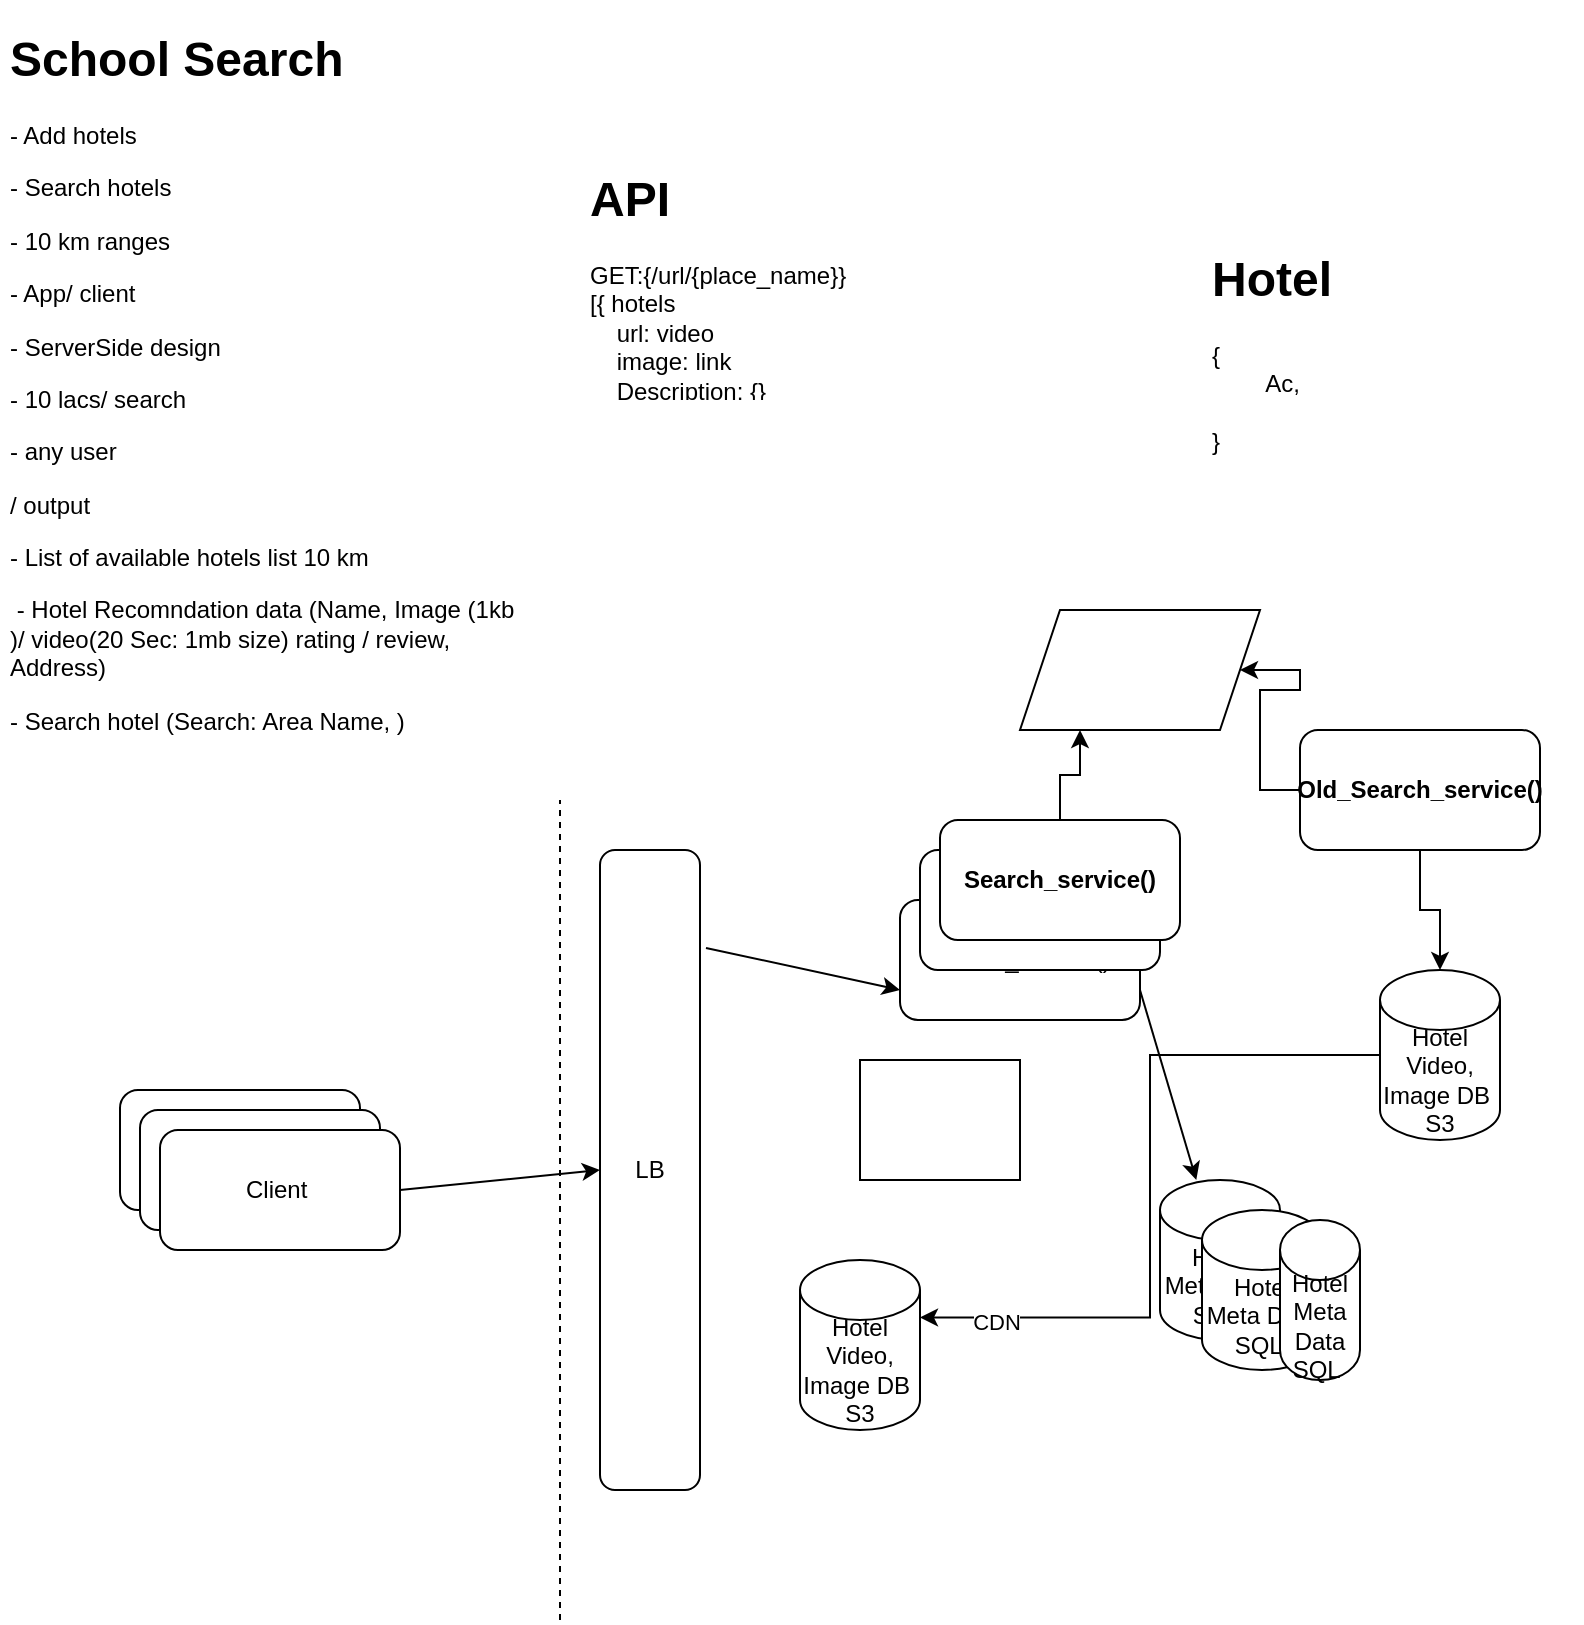 <mxfile version="21.4.0" type="device" pages="4">
  <diagram name="Search_hotel_nearBy" id="aEH3ONf6oAaMelo6ffjl">
    <mxGraphModel dx="1242" dy="819" grid="1" gridSize="10" guides="1" tooltips="1" connect="1" arrows="1" fold="1" page="1" pageScale="1" pageWidth="827" pageHeight="1169" math="0" shadow="0">
      <root>
        <mxCell id="0" />
        <mxCell id="1" parent="0" />
        <mxCell id="_kQ03k1ueuX8p-j4tR1V-23" value="&lt;h1&gt;School Search&lt;/h1&gt;&lt;p&gt;- Add hotels&lt;/p&gt;&lt;p&gt;- Search hotels&lt;/p&gt;&lt;p&gt;- 10 km ranges&lt;/p&gt;&lt;p&gt;- App/ client&lt;/p&gt;&lt;p&gt;- ServerSide design&amp;nbsp;&lt;/p&gt;&lt;p&gt;- 10 lacs/ search&lt;/p&gt;&lt;p&gt;- any user&lt;/p&gt;&lt;p&gt;/ output&lt;/p&gt;&lt;p&gt;- List of available hotels list 10 km&lt;/p&gt;&lt;p&gt;&amp;nbsp;- Hotel Recomndation data (Name, Image (1kb )/ video(20 Sec: 1mb size) rating / review, Address)&amp;nbsp;&lt;/p&gt;&lt;p&gt;- Search hotel (Search: Area Name, )&lt;/p&gt;&lt;p&gt;&lt;br&gt;&lt;/p&gt;&lt;p&gt;&lt;br&gt;&lt;/p&gt;" style="text;html=1;strokeColor=none;fillColor=none;spacing=5;spacingTop=-20;whiteSpace=wrap;overflow=hidden;rounded=0;" vertex="1" parent="1">
          <mxGeometry x="10" y="50" width="270" height="400" as="geometry" />
        </mxCell>
        <mxCell id="_kQ03k1ueuX8p-j4tR1V-25" value="Client&amp;nbsp;" style="rounded=1;whiteSpace=wrap;html=1;" vertex="1" parent="1">
          <mxGeometry x="70" y="585" width="120" height="60" as="geometry" />
        </mxCell>
        <mxCell id="_kQ03k1ueuX8p-j4tR1V-26" value="Client&amp;nbsp;" style="rounded=1;whiteSpace=wrap;html=1;fontStyle=0" vertex="1" parent="1">
          <mxGeometry x="80" y="595" width="120" height="60" as="geometry" />
        </mxCell>
        <mxCell id="_kQ03k1ueuX8p-j4tR1V-27" value="Client&amp;nbsp;" style="rounded=1;whiteSpace=wrap;html=1;" vertex="1" parent="1">
          <mxGeometry x="90" y="605" width="120" height="60" as="geometry" />
        </mxCell>
        <mxCell id="_kQ03k1ueuX8p-j4tR1V-29" value="" style="endArrow=none;dashed=1;html=1;rounded=0;" edge="1" parent="1">
          <mxGeometry width="50" height="50" relative="1" as="geometry">
            <mxPoint x="290" y="850" as="sourcePoint" />
            <mxPoint x="290" y="440" as="targetPoint" />
          </mxGeometry>
        </mxCell>
        <mxCell id="_kQ03k1ueuX8p-j4tR1V-30" value="LB" style="rounded=1;whiteSpace=wrap;html=1;" vertex="1" parent="1">
          <mxGeometry x="310" y="465" width="50" height="320" as="geometry" />
        </mxCell>
        <mxCell id="_kQ03k1ueuX8p-j4tR1V-31" value="" style="endArrow=classic;html=1;rounded=0;exitX=1;exitY=0.5;exitDx=0;exitDy=0;entryX=0;entryY=0.5;entryDx=0;entryDy=0;" edge="1" parent="1" source="_kQ03k1ueuX8p-j4tR1V-27" target="_kQ03k1ueuX8p-j4tR1V-30">
          <mxGeometry width="50" height="50" relative="1" as="geometry">
            <mxPoint x="450" y="500" as="sourcePoint" />
            <mxPoint x="500" y="450" as="targetPoint" />
          </mxGeometry>
        </mxCell>
        <mxCell id="_kQ03k1ueuX8p-j4tR1V-32" value="Search_service()" style="rounded=1;whiteSpace=wrap;html=1;" vertex="1" parent="1">
          <mxGeometry x="460" y="490" width="120" height="60" as="geometry" />
        </mxCell>
        <mxCell id="_kQ03k1ueuX8p-j4tR1V-33" value="&lt;h1&gt;API&amp;nbsp;&lt;/h1&gt;&lt;div&gt;GET:{/url/{place_name}}&amp;nbsp;&lt;/div&gt;&lt;div&gt;[{ hotels&lt;/div&gt;&lt;div&gt;&amp;nbsp; &amp;nbsp; url: video&lt;/div&gt;&lt;div&gt;&amp;nbsp; &amp;nbsp; image: link&lt;/div&gt;&lt;div&gt;&amp;nbsp; &amp;nbsp; Description: {}&lt;/div&gt;&lt;div&gt;&amp;nbsp; &amp;nbsp; Review :&lt;/div&gt;&lt;div&gt;&amp;nbsp; &amp;nbsp; Comments:&amp;nbsp;&lt;/div&gt;&lt;div&gt;&amp;nbsp; &amp;nbsp; Ratiing:&amp;nbsp;&lt;/div&gt;&lt;div&gt;}]&lt;/div&gt;" style="text;html=1;strokeColor=none;fillColor=none;spacing=5;spacingTop=-20;whiteSpace=wrap;overflow=hidden;rounded=0;" vertex="1" parent="1">
          <mxGeometry x="300" y="120" width="190" height="120" as="geometry" />
        </mxCell>
        <mxCell id="_kQ03k1ueuX8p-j4tR1V-36" value="" style="endArrow=classic;html=1;rounded=0;exitX=1.06;exitY=0.153;exitDx=0;exitDy=0;exitPerimeter=0;entryX=0;entryY=0.75;entryDx=0;entryDy=0;" edge="1" parent="1" source="_kQ03k1ueuX8p-j4tR1V-30" target="_kQ03k1ueuX8p-j4tR1V-32">
          <mxGeometry width="50" height="50" relative="1" as="geometry">
            <mxPoint x="450" y="490" as="sourcePoint" />
            <mxPoint x="500" y="440" as="targetPoint" />
          </mxGeometry>
        </mxCell>
        <mxCell id="_kQ03k1ueuX8p-j4tR1V-44" style="edgeStyle=orthogonalEdgeStyle;rounded=0;orthogonalLoop=1;jettySize=auto;html=1;entryX=1;entryY=0;entryDx=0;entryDy=28.75;entryPerimeter=0;" edge="1" parent="1" source="_kQ03k1ueuX8p-j4tR1V-38" target="_kQ03k1ueuX8p-j4tR1V-43">
          <mxGeometry relative="1" as="geometry" />
        </mxCell>
        <mxCell id="_kQ03k1ueuX8p-j4tR1V-45" value="CDN" style="edgeLabel;html=1;align=center;verticalAlign=middle;resizable=0;points=[];" vertex="1" connectable="0" parent="_kQ03k1ueuX8p-j4tR1V-44">
          <mxGeometry x="0.79" y="2" relative="1" as="geometry">
            <mxPoint as="offset" />
          </mxGeometry>
        </mxCell>
        <mxCell id="_kQ03k1ueuX8p-j4tR1V-38" value="Hotel Video, Image DB&amp;nbsp;&lt;br&gt;S3" style="shape=cylinder3;whiteSpace=wrap;html=1;boundedLbl=1;backgroundOutline=1;size=15;" vertex="1" parent="1">
          <mxGeometry x="700" y="525" width="60" height="85" as="geometry" />
        </mxCell>
        <mxCell id="_kQ03k1ueuX8p-j4tR1V-40" value="Hotel Meta Data&lt;br&gt;SQL&amp;nbsp;" style="shape=cylinder3;whiteSpace=wrap;html=1;boundedLbl=1;backgroundOutline=1;size=15;" vertex="1" parent="1">
          <mxGeometry x="590" y="630" width="60" height="80" as="geometry" />
        </mxCell>
        <mxCell id="_kQ03k1ueuX8p-j4tR1V-41" value="&lt;h1&gt;Hotel&lt;/h1&gt;&lt;div&gt;{&lt;/div&gt;&lt;div&gt;&lt;span style=&quot;white-space: pre;&quot;&gt;&#x9;&lt;/span&gt;Ac,&lt;br&gt;&lt;/div&gt;&lt;div&gt;&lt;span style=&quot;white-space: pre;&quot;&gt;&#x9;&lt;/span&gt;&lt;br&gt;&lt;/div&gt;&lt;div&gt;}&lt;/div&gt;" style="text;html=1;strokeColor=none;fillColor=none;spacing=5;spacingTop=-20;whiteSpace=wrap;overflow=hidden;rounded=0;" vertex="1" parent="1">
          <mxGeometry x="611" y="160" width="190" height="120" as="geometry" />
        </mxCell>
        <mxCell id="_kQ03k1ueuX8p-j4tR1V-42" value="" style="endArrow=classic;html=1;rounded=0;exitX=1;exitY=0.75;exitDx=0;exitDy=0;" edge="1" parent="1" source="_kQ03k1ueuX8p-j4tR1V-32" target="_kQ03k1ueuX8p-j4tR1V-40">
          <mxGeometry width="50" height="50" relative="1" as="geometry">
            <mxPoint x="450" y="450" as="sourcePoint" />
            <mxPoint x="500" y="400" as="targetPoint" />
          </mxGeometry>
        </mxCell>
        <mxCell id="_kQ03k1ueuX8p-j4tR1V-43" value="Hotel Video, Image DB&amp;nbsp;&lt;br&gt;S3" style="shape=cylinder3;whiteSpace=wrap;html=1;boundedLbl=1;backgroundOutline=1;size=15;" vertex="1" parent="1">
          <mxGeometry x="410" y="670" width="60" height="85" as="geometry" />
        </mxCell>
        <mxCell id="_kQ03k1ueuX8p-j4tR1V-46" value="Search_service()" style="rounded=1;whiteSpace=wrap;html=1;fontStyle=1" vertex="1" parent="1">
          <mxGeometry x="470" y="465" width="120" height="60" as="geometry" />
        </mxCell>
        <mxCell id="_kQ03k1ueuX8p-j4tR1V-50" style="edgeStyle=orthogonalEdgeStyle;rounded=0;orthogonalLoop=1;jettySize=auto;html=1;entryX=0.25;entryY=1;entryDx=0;entryDy=0;" edge="1" parent="1" source="_kQ03k1ueuX8p-j4tR1V-47" target="_kQ03k1ueuX8p-j4tR1V-49">
          <mxGeometry relative="1" as="geometry" />
        </mxCell>
        <mxCell id="_kQ03k1ueuX8p-j4tR1V-47" value="Search_service()" style="rounded=1;whiteSpace=wrap;html=1;fontStyle=1" vertex="1" parent="1">
          <mxGeometry x="480" y="450" width="120" height="60" as="geometry" />
        </mxCell>
        <mxCell id="_kQ03k1ueuX8p-j4tR1V-51" style="edgeStyle=orthogonalEdgeStyle;rounded=0;orthogonalLoop=1;jettySize=auto;html=1;" edge="1" parent="1" source="_kQ03k1ueuX8p-j4tR1V-48" target="_kQ03k1ueuX8p-j4tR1V-49">
          <mxGeometry relative="1" as="geometry" />
        </mxCell>
        <mxCell id="_kQ03k1ueuX8p-j4tR1V-52" style="edgeStyle=orthogonalEdgeStyle;rounded=0;orthogonalLoop=1;jettySize=auto;html=1;entryX=0.5;entryY=0;entryDx=0;entryDy=0;entryPerimeter=0;" edge="1" parent="1" source="_kQ03k1ueuX8p-j4tR1V-48" target="_kQ03k1ueuX8p-j4tR1V-38">
          <mxGeometry relative="1" as="geometry" />
        </mxCell>
        <mxCell id="_kQ03k1ueuX8p-j4tR1V-48" value="Old_Search_service()" style="rounded=1;whiteSpace=wrap;html=1;fontStyle=1" vertex="1" parent="1">
          <mxGeometry x="660" y="405" width="120" height="60" as="geometry" />
        </mxCell>
        <mxCell id="_kQ03k1ueuX8p-j4tR1V-49" value="" style="shape=parallelogram;perimeter=parallelogramPerimeter;whiteSpace=wrap;html=1;fixedSize=1;" vertex="1" parent="1">
          <mxGeometry x="520" y="345" width="120" height="60" as="geometry" />
        </mxCell>
        <mxCell id="_kQ03k1ueuX8p-j4tR1V-53" value="Hotel Meta Data&lt;br&gt;SQL&amp;nbsp;" style="shape=cylinder3;whiteSpace=wrap;html=1;boundedLbl=1;backgroundOutline=1;size=15;" vertex="1" parent="1">
          <mxGeometry x="611" y="645" width="60" height="80" as="geometry" />
        </mxCell>
        <mxCell id="_kQ03k1ueuX8p-j4tR1V-54" value="Hotel Meta Data&lt;br&gt;SQL&amp;nbsp;" style="shape=cylinder3;whiteSpace=wrap;html=1;boundedLbl=1;backgroundOutline=1;size=15;" vertex="1" parent="1">
          <mxGeometry x="650" y="650" width="40" height="80" as="geometry" />
        </mxCell>
        <mxCell id="_kQ03k1ueuX8p-j4tR1V-55" value="" style="rounded=0;whiteSpace=wrap;html=1;" vertex="1" parent="1">
          <mxGeometry x="440" y="570" width="80" height="60" as="geometry" />
        </mxCell>
      </root>
    </mxGraphModel>
  </diagram>
  <diagram id="NcunaGzEmEb3dkyd1BYG" name="FindBookStore">
    <mxGraphModel dx="1242" dy="819" grid="1" gridSize="10" guides="1" tooltips="1" connect="1" arrows="1" fold="1" page="1" pageScale="1" pageWidth="827" pageHeight="1169" math="0" shadow="0">
      <root>
        <mxCell id="0" />
        <mxCell id="1" parent="0" />
        <mxCell id="QDYOsoY7jmxSJTPDSzrQ-1" value="&lt;h1&gt;Requiremnt&lt;/h1&gt;&lt;div&gt;&lt;br&gt;&lt;/div&gt;&lt;div&gt;- Online book Store&lt;/div&gt;&lt;div&gt;- User can register&lt;/div&gt;&lt;div&gt;- User can search book&lt;/div&gt;&lt;div&gt;- User can buy the book (ebooks)&lt;/div&gt;" style="text;html=1;strokeColor=none;fillColor=none;spacing=5;spacingTop=-20;whiteSpace=wrap;overflow=hidden;rounded=0;" vertex="1" parent="1">
          <mxGeometry x="45" y="40" width="185" height="160" as="geometry" />
        </mxCell>
        <mxCell id="QDYOsoY7jmxSJTPDSzrQ-2" value="&lt;h1&gt;Non Fun&lt;/h1&gt;&lt;div&gt;- Highly available&lt;/div&gt;&lt;div&gt;- Scalable&amp;nbsp;&lt;/div&gt;&lt;div&gt;- Fast results&lt;/div&gt;&lt;div&gt;- Security&lt;/div&gt;" style="text;html=1;strokeColor=none;fillColor=none;spacing=5;spacingTop=-20;whiteSpace=wrap;overflow=hidden;rounded=0;" vertex="1" parent="1">
          <mxGeometry x="254" y="50" width="160" height="120" as="geometry" />
        </mxCell>
        <mxCell id="QDYOsoY7jmxSJTPDSzrQ-3" value="&lt;h1&gt;Capacity&lt;/h1&gt;&lt;div&gt;- 1M books&lt;/div&gt;&lt;div&gt;- 5 M active users&lt;/div&gt;&lt;div&gt;- 200 bytes (10mb) * 1 M&amp;nbsp;&lt;/div&gt;&lt;div&gt;- English&lt;/div&gt;&lt;div&gt;- 24000/day&amp;nbsp;&lt;/div&gt;&lt;div&gt;- 1000 /hr 100/6 = 16&lt;/div&gt;" style="text;html=1;strokeColor=none;fillColor=none;spacing=5;spacingTop=-20;whiteSpace=wrap;overflow=hidden;rounded=0;" vertex="1" parent="1">
          <mxGeometry x="60" y="300" width="150" height="210" as="geometry" />
        </mxCell>
        <mxCell id="QDYOsoY7jmxSJTPDSzrQ-4" value="&lt;h1&gt;Data base&lt;/h1&gt;&lt;div&gt;- User Database (SQL)&lt;/div&gt;&lt;div&gt;- Book database (NoSql {}&lt;/div&gt;&lt;div&gt;)&lt;/div&gt;&lt;div&gt;-&amp;nbsp;&lt;/div&gt;" style="text;html=1;strokeColor=none;fillColor=none;spacing=5;spacingTop=-20;whiteSpace=wrap;overflow=hidden;rounded=0;" vertex="1" parent="1">
          <mxGeometry x="270" y="300" width="150" height="120" as="geometry" />
        </mxCell>
        <mxCell id="QDYOsoY7jmxSJTPDSzrQ-5" style="edgeStyle=orthogonalEdgeStyle;rounded=0;orthogonalLoop=1;jettySize=auto;html=1;entryX=0.033;entryY=0.4;entryDx=0;entryDy=0;entryPerimeter=0;" edge="1" parent="1" source="QDYOsoY7jmxSJTPDSzrQ-6" target="QDYOsoY7jmxSJTPDSzrQ-9">
          <mxGeometry relative="1" as="geometry" />
        </mxCell>
        <mxCell id="QDYOsoY7jmxSJTPDSzrQ-6" value="web- Client" style="rounded=1;whiteSpace=wrap;html=1;" vertex="1" parent="1">
          <mxGeometry x="180" y="560" width="80" height="60" as="geometry" />
        </mxCell>
        <mxCell id="QDYOsoY7jmxSJTPDSzrQ-7" value="" style="endArrow=none;dashed=1;html=1;rounded=0;" edge="1" parent="1">
          <mxGeometry width="50" height="50" relative="1" as="geometry">
            <mxPoint x="310" y="800" as="sourcePoint" />
            <mxPoint x="310" y="440" as="targetPoint" />
          </mxGeometry>
        </mxCell>
        <mxCell id="QDYOsoY7jmxSJTPDSzrQ-8" value="Actor" style="shape=umlActor;verticalLabelPosition=bottom;verticalAlign=top;html=1;outlineConnect=0;" vertex="1" parent="1">
          <mxGeometry x="100" y="555" width="30" height="60" as="geometry" />
        </mxCell>
        <mxCell id="QDYOsoY7jmxSJTPDSzrQ-9" value="LB" style="rounded=1;whiteSpace=wrap;html=1;" vertex="1" parent="1">
          <mxGeometry x="330" y="510" width="60" height="190" as="geometry" />
        </mxCell>
        <mxCell id="QDYOsoY7jmxSJTPDSzrQ-10" value="Services&amp;nbsp;" style="rounded=1;whiteSpace=wrap;html=1;" vertex="1" parent="1">
          <mxGeometry x="495" y="420" width="85" height="60" as="geometry" />
        </mxCell>
        <mxCell id="QDYOsoY7jmxSJTPDSzrQ-11" value="&lt;h1&gt;APIs&amp;nbsp;&lt;/h1&gt;&lt;div&gt;HTTPS&lt;/div&gt;&lt;div&gt;- RegisteringUser&lt;/div&gt;&lt;div&gt;{&lt;/div&gt;&lt;div&gt;&lt;span style=&quot;white-space: pre;&quot;&gt;&#x9;&lt;/span&gt;user: Meta data&lt;br&gt;&lt;/div&gt;&lt;div&gt;}&lt;/div&gt;&lt;div&gt;&lt;br&gt;&lt;/div&gt;&lt;div&gt;- FindBookBy(name:Name)&lt;/div&gt;&lt;div&gt;- FindBookBy(&quot;cetagory&quot;)&lt;/div&gt;&lt;div&gt;- ShowBooks()&amp;nbsp;&lt;/div&gt;&lt;div&gt;[{&lt;/div&gt;&lt;div&gt;}]&lt;/div&gt;&lt;div&gt;- select_books&lt;/div&gt;&lt;div&gt;- Buy() {transections}&lt;/div&gt;&lt;div&gt;&lt;br&gt;&lt;/div&gt;" style="text;html=1;strokeColor=none;fillColor=none;spacing=5;spacingTop=-20;whiteSpace=wrap;overflow=hidden;rounded=0;" vertex="1" parent="1">
          <mxGeometry x="460" y="30" width="190" height="270" as="geometry" />
        </mxCell>
        <mxCell id="QDYOsoY7jmxSJTPDSzrQ-12" style="edgeStyle=orthogonalEdgeStyle;rounded=0;orthogonalLoop=1;jettySize=auto;html=1;entryX=0;entryY=0.5;entryDx=0;entryDy=0;" edge="1" parent="1" source="QDYOsoY7jmxSJTPDSzrQ-13" target="QDYOsoY7jmxSJTPDSzrQ-17">
          <mxGeometry relative="1" as="geometry" />
        </mxCell>
        <mxCell id="QDYOsoY7jmxSJTPDSzrQ-13" value="ServeRestCalls" style="rounded=1;whiteSpace=wrap;html=1;" vertex="1" parent="1">
          <mxGeometry x="512.5" y="430" width="85" height="60" as="geometry" />
        </mxCell>
        <mxCell id="QDYOsoY7jmxSJTPDSzrQ-14" value="" style="endArrow=classic;html=1;rounded=0;entryX=0;entryY=1;entryDx=0;entryDy=0;" edge="1" parent="1" source="QDYOsoY7jmxSJTPDSzrQ-9" target="QDYOsoY7jmxSJTPDSzrQ-10">
          <mxGeometry width="50" height="50" relative="1" as="geometry">
            <mxPoint x="510" y="440" as="sourcePoint" />
            <mxPoint x="560" y="390" as="targetPoint" />
          </mxGeometry>
        </mxCell>
        <mxCell id="QDYOsoY7jmxSJTPDSzrQ-15" style="edgeStyle=orthogonalEdgeStyle;rounded=0;orthogonalLoop=1;jettySize=auto;html=1;entryX=-0.059;entryY=0.383;entryDx=0;entryDy=0;entryPerimeter=0;" edge="1" parent="1" source="QDYOsoY7jmxSJTPDSzrQ-17" target="QDYOsoY7jmxSJTPDSzrQ-20">
          <mxGeometry relative="1" as="geometry" />
        </mxCell>
        <mxCell id="QDYOsoY7jmxSJTPDSzrQ-16" style="edgeStyle=orthogonalEdgeStyle;rounded=0;orthogonalLoop=1;jettySize=auto;html=1;" edge="1" parent="1" source="QDYOsoY7jmxSJTPDSzrQ-17" target="QDYOsoY7jmxSJTPDSzrQ-32">
          <mxGeometry relative="1" as="geometry">
            <Array as="points">
              <mxPoint x="700" y="510" />
              <mxPoint x="573" y="510" />
            </Array>
          </mxGeometry>
        </mxCell>
        <mxCell id="QDYOsoY7jmxSJTPDSzrQ-17" value="RebbitMQ" style="shape=process;whiteSpace=wrap;html=1;backgroundOutline=1;" vertex="1" parent="1">
          <mxGeometry x="640" y="450" width="120" height="40" as="geometry" />
        </mxCell>
        <mxCell id="QDYOsoY7jmxSJTPDSzrQ-18" style="edgeStyle=orthogonalEdgeStyle;rounded=0;orthogonalLoop=1;jettySize=auto;html=1;" edge="1" parent="1" source="QDYOsoY7jmxSJTPDSzrQ-20" target="QDYOsoY7jmxSJTPDSzrQ-21">
          <mxGeometry relative="1" as="geometry" />
        </mxCell>
        <mxCell id="QDYOsoY7jmxSJTPDSzrQ-19" value="UserMetadata" style="edgeLabel;html=1;align=center;verticalAlign=middle;resizable=0;points=[];" vertex="1" connectable="0" parent="QDYOsoY7jmxSJTPDSzrQ-18">
          <mxGeometry x="-0.2" y="1" relative="1" as="geometry">
            <mxPoint as="offset" />
          </mxGeometry>
        </mxCell>
        <mxCell id="QDYOsoY7jmxSJTPDSzrQ-20" value="UserService" style="rounded=1;whiteSpace=wrap;html=1;" vertex="1" parent="1">
          <mxGeometry x="820" y="400" width="85" height="60" as="geometry" />
        </mxCell>
        <mxCell id="QDYOsoY7jmxSJTPDSzrQ-21" value="UserDB&lt;br&gt;SQL" style="shape=cylinder3;whiteSpace=wrap;html=1;boundedLbl=1;backgroundOutline=1;size=15;" vertex="1" parent="1">
          <mxGeometry x="1010" y="490" width="60" height="80" as="geometry" />
        </mxCell>
        <mxCell id="QDYOsoY7jmxSJTPDSzrQ-22" value="&lt;h1&gt;User&lt;/h1&gt;&lt;div&gt;{&lt;/div&gt;&lt;div&gt;}&lt;/div&gt;" style="text;html=1;strokeColor=none;fillColor=none;spacing=5;spacingTop=-20;whiteSpace=wrap;overflow=hidden;rounded=0;" vertex="1" parent="1">
          <mxGeometry x="905" y="310" width="105" height="90" as="geometry" />
        </mxCell>
        <mxCell id="QDYOsoY7jmxSJTPDSzrQ-23" value="S3 Database" style="shape=cylinder3;whiteSpace=wrap;html=1;boundedLbl=1;backgroundOutline=1;size=15;" vertex="1" parent="1">
          <mxGeometry x="910" y="610" width="60" height="80" as="geometry" />
        </mxCell>
        <mxCell id="QDYOsoY7jmxSJTPDSzrQ-24" style="edgeStyle=orthogonalEdgeStyle;rounded=0;orthogonalLoop=1;jettySize=auto;html=1;entryX=0.5;entryY=0;entryDx=0;entryDy=0;entryPerimeter=0;" edge="1" parent="1" source="QDYOsoY7jmxSJTPDSzrQ-27" target="QDYOsoY7jmxSJTPDSzrQ-23">
          <mxGeometry relative="1" as="geometry" />
        </mxCell>
        <mxCell id="QDYOsoY7jmxSJTPDSzrQ-25" style="edgeStyle=orthogonalEdgeStyle;rounded=0;orthogonalLoop=1;jettySize=auto;html=1;entryX=0.5;entryY=0;entryDx=0;entryDy=0;entryPerimeter=0;" edge="1" parent="1" source="QDYOsoY7jmxSJTPDSzrQ-27" target="QDYOsoY7jmxSJTPDSzrQ-29">
          <mxGeometry relative="1" as="geometry" />
        </mxCell>
        <mxCell id="QDYOsoY7jmxSJTPDSzrQ-26" style="edgeStyle=orthogonalEdgeStyle;rounded=0;orthogonalLoop=1;jettySize=auto;html=1;entryX=0.906;entryY=-0.017;entryDx=0;entryDy=0;entryPerimeter=0;" edge="1" parent="1" source="QDYOsoY7jmxSJTPDSzrQ-27" target="QDYOsoY7jmxSJTPDSzrQ-41">
          <mxGeometry relative="1" as="geometry" />
        </mxCell>
        <mxCell id="QDYOsoY7jmxSJTPDSzrQ-27" value="UploadBooksService" style="rounded=1;whiteSpace=wrap;html=1;" vertex="1" parent="1">
          <mxGeometry x="740" y="540" width="135" height="60" as="geometry" />
        </mxCell>
        <mxCell id="QDYOsoY7jmxSJTPDSzrQ-28" value="" style="endArrow=classic;html=1;rounded=0;entryX=0;entryY=0.5;entryDx=0;entryDy=0;exitX=0.4;exitY=0.975;exitDx=0;exitDy=0;exitPerimeter=0;" edge="1" parent="1" source="QDYOsoY7jmxSJTPDSzrQ-17" target="QDYOsoY7jmxSJTPDSzrQ-27">
          <mxGeometry width="50" height="50" relative="1" as="geometry">
            <mxPoint x="510" y="440" as="sourcePoint" />
            <mxPoint x="560" y="390" as="targetPoint" />
          </mxGeometry>
        </mxCell>
        <mxCell id="QDYOsoY7jmxSJTPDSzrQ-29" value="Books Metdata" style="shape=cylinder3;whiteSpace=wrap;html=1;boundedLbl=1;backgroundOutline=1;size=15;" vertex="1" parent="1">
          <mxGeometry x="767" y="630" width="60" height="80" as="geometry" />
        </mxCell>
        <mxCell id="QDYOsoY7jmxSJTPDSzrQ-30" value="&lt;h1&gt;&lt;br&gt;&lt;/h1&gt;&lt;div&gt;-Title&lt;/div&gt;&lt;div&gt;- Price&lt;/div&gt;&lt;div&gt;- Author&lt;/div&gt;&lt;div&gt;- link to book (url)&lt;/div&gt;&lt;div&gt;- Size&lt;/div&gt;&lt;div&gt;- Num of Page&lt;/div&gt;" style="text;html=1;strokeColor=none;fillColor=none;spacing=5;spacingTop=-20;whiteSpace=wrap;overflow=hidden;rounded=0;" vertex="1" parent="1">
          <mxGeometry x="730" y="660" width="105" height="150" as="geometry" />
        </mxCell>
        <mxCell id="QDYOsoY7jmxSJTPDSzrQ-31" style="edgeStyle=orthogonalEdgeStyle;rounded=0;orthogonalLoop=1;jettySize=auto;html=1;entryX=0.6;entryY=0.1;entryDx=0;entryDy=0;entryPerimeter=0;" edge="1" parent="1" source="QDYOsoY7jmxSJTPDSzrQ-32" target="QDYOsoY7jmxSJTPDSzrQ-34">
          <mxGeometry relative="1" as="geometry" />
        </mxCell>
        <mxCell id="QDYOsoY7jmxSJTPDSzrQ-32" value="&amp;nbsp;search_book_service" style="rounded=1;whiteSpace=wrap;html=1;" vertex="1" parent="1">
          <mxGeometry x="490" y="565" width="150" height="50" as="geometry" />
        </mxCell>
        <mxCell id="QDYOsoY7jmxSJTPDSzrQ-33" style="edgeStyle=orthogonalEdgeStyle;rounded=0;orthogonalLoop=1;jettySize=auto;html=1;entryX=0.145;entryY=0;entryDx=0;entryDy=4.35;entryPerimeter=0;" edge="1" parent="1" source="QDYOsoY7jmxSJTPDSzrQ-34" target="QDYOsoY7jmxSJTPDSzrQ-29">
          <mxGeometry relative="1" as="geometry">
            <mxPoint x="740" y="640" as="targetPoint" />
          </mxGeometry>
        </mxCell>
        <mxCell id="QDYOsoY7jmxSJTPDSzrQ-34" value="&lt;br&gt;service_Cache" style="rounded=1;whiteSpace=wrap;html=1;" vertex="1" parent="1">
          <mxGeometry x="512.5" y="680" width="150" height="50" as="geometry" />
        </mxCell>
        <mxCell id="QDYOsoY7jmxSJTPDSzrQ-35" style="edgeStyle=orthogonalEdgeStyle;rounded=0;orthogonalLoop=1;jettySize=auto;html=1;" edge="1" parent="1" source="QDYOsoY7jmxSJTPDSzrQ-36" target="QDYOsoY7jmxSJTPDSzrQ-9">
          <mxGeometry relative="1" as="geometry" />
        </mxCell>
        <mxCell id="QDYOsoY7jmxSJTPDSzrQ-36" value="Invoice_generator" style="rounded=1;whiteSpace=wrap;html=1;" vertex="1" parent="1">
          <mxGeometry x="405" y="830" width="150" height="50" as="geometry" />
        </mxCell>
        <mxCell id="QDYOsoY7jmxSJTPDSzrQ-37" value="" style="endArrow=classic;html=1;rounded=0;exitX=0.307;exitY=0.96;exitDx=0;exitDy=0;exitPerimeter=0;entryX=1;entryY=0.75;entryDx=0;entryDy=0;" edge="1" parent="1" source="QDYOsoY7jmxSJTPDSzrQ-32" target="QDYOsoY7jmxSJTPDSzrQ-39">
          <mxGeometry width="50" height="50" relative="1" as="geometry">
            <mxPoint x="540" y="560" as="sourcePoint" />
            <mxPoint x="440" y="600" as="targetPoint" />
          </mxGeometry>
        </mxCell>
        <mxCell id="QDYOsoY7jmxSJTPDSzrQ-38" style="edgeStyle=orthogonalEdgeStyle;rounded=0;orthogonalLoop=1;jettySize=auto;html=1;entryX=1.017;entryY=0.447;entryDx=0;entryDy=0;entryPerimeter=0;" edge="1" parent="1" source="QDYOsoY7jmxSJTPDSzrQ-39" target="QDYOsoY7jmxSJTPDSzrQ-9">
          <mxGeometry relative="1" as="geometry" />
        </mxCell>
        <mxCell id="QDYOsoY7jmxSJTPDSzrQ-39" value="ServeRestCalls" style="rounded=1;whiteSpace=wrap;html=1;" vertex="1" parent="1">
          <mxGeometry x="405" y="620" width="85" height="60" as="geometry" />
        </mxCell>
        <mxCell id="QDYOsoY7jmxSJTPDSzrQ-40" style="edgeStyle=orthogonalEdgeStyle;rounded=0;orthogonalLoop=1;jettySize=auto;html=1;" edge="1" parent="1" source="QDYOsoY7jmxSJTPDSzrQ-41" target="QDYOsoY7jmxSJTPDSzrQ-44">
          <mxGeometry relative="1" as="geometry">
            <mxPoint x="810" y="880" as="targetPoint" />
          </mxGeometry>
        </mxCell>
        <mxCell id="QDYOsoY7jmxSJTPDSzrQ-41" value="ServeRestCalls" style="rounded=1;whiteSpace=wrap;html=1;" vertex="1" parent="1">
          <mxGeometry x="620" y="850" width="85" height="60" as="geometry" />
        </mxCell>
        <mxCell id="QDYOsoY7jmxSJTPDSzrQ-42" value="" style="endArrow=classic;html=1;rounded=0;exitX=0.75;exitY=1;exitDx=0;exitDy=0;" edge="1" parent="1" source="QDYOsoY7jmxSJTPDSzrQ-17" target="QDYOsoY7jmxSJTPDSzrQ-41">
          <mxGeometry width="50" height="50" relative="1" as="geometry">
            <mxPoint x="540" y="700" as="sourcePoint" />
            <mxPoint x="590" y="650" as="targetPoint" />
          </mxGeometry>
        </mxCell>
        <mxCell id="QDYOsoY7jmxSJTPDSzrQ-43" style="edgeStyle=orthogonalEdgeStyle;rounded=0;orthogonalLoop=1;jettySize=auto;html=1;entryX=0.593;entryY=1.04;entryDx=0;entryDy=0;entryPerimeter=0;" edge="1" parent="1" source="QDYOsoY7jmxSJTPDSzrQ-44" target="QDYOsoY7jmxSJTPDSzrQ-36">
          <mxGeometry relative="1" as="geometry">
            <Array as="points">
              <mxPoint x="653" y="880" />
              <mxPoint x="653" y="1010" />
              <mxPoint x="494" y="1010" />
            </Array>
          </mxGeometry>
        </mxCell>
        <mxCell id="QDYOsoY7jmxSJTPDSzrQ-44" value="PaymentGateway&lt;br&gt;Service" style="rounded=1;whiteSpace=wrap;html=1;" vertex="1" parent="1">
          <mxGeometry x="750" y="850" width="120" height="60" as="geometry" />
        </mxCell>
        <mxCell id="QDYOsoY7jmxSJTPDSzrQ-45" value="" style="rounded=1;whiteSpace=wrap;html=1;" vertex="1" parent="1">
          <mxGeometry x="542.5" y="630" width="120" height="60" as="geometry" />
        </mxCell>
        <mxCell id="QDYOsoY7jmxSJTPDSzrQ-46" style="edgeStyle=orthogonalEdgeStyle;rounded=0;orthogonalLoop=1;jettySize=auto;html=1;entryX=0.847;entryY=1.02;entryDx=0;entryDy=0;entryPerimeter=0;" edge="1" parent="1" source="QDYOsoY7jmxSJTPDSzrQ-47" target="QDYOsoY7jmxSJTPDSzrQ-36">
          <mxGeometry relative="1" as="geometry" />
        </mxCell>
        <mxCell id="QDYOsoY7jmxSJTPDSzrQ-47" value="ServeRestCalls" style="rounded=1;whiteSpace=wrap;html=1;" vertex="1" parent="1">
          <mxGeometry x="620" y="890" width="85" height="60" as="geometry" />
        </mxCell>
      </root>
    </mxGraphModel>
  </diagram>
  <diagram id="pV9ZozGgEp3k8RqEcQap" name="SingleSystemParkingLot">
    <mxGraphModel dx="1242" dy="1988" grid="1" gridSize="10" guides="1" tooltips="1" connect="1" arrows="1" fold="1" page="1" pageScale="1" pageWidth="827" pageHeight="1169" math="0" shadow="0">
      <root>
        <mxCell id="0" />
        <mxCell id="1" parent="0" />
        <mxCell id="CJL-iKL-25QqCQvX2E78-4" value="" style="edgeStyle=orthogonalEdgeStyle;rounded=0;orthogonalLoop=1;jettySize=auto;html=1;" edge="1" parent="1" source="CJL-iKL-25QqCQvX2E78-2" target="CJL-iKL-25QqCQvX2E78-3">
          <mxGeometry relative="1" as="geometry" />
        </mxCell>
        <mxCell id="CJL-iKL-25QqCQvX2E78-22" value="ENTER MANUAL" style="edgeLabel;html=1;align=center;verticalAlign=middle;resizable=0;points=[];" vertex="1" connectable="0" parent="CJL-iKL-25QqCQvX2E78-4">
          <mxGeometry x="0.296" relative="1" as="geometry">
            <mxPoint as="offset" />
          </mxGeometry>
        </mxCell>
        <mxCell id="CJL-iKL-25QqCQvX2E78-2" value="Admin" style="shape=umlActor;verticalLabelPosition=bottom;verticalAlign=top;html=1;outlineConnect=0;" vertex="1" parent="1">
          <mxGeometry x="110" y="370" width="30" height="60" as="geometry" />
        </mxCell>
        <mxCell id="CJL-iKL-25QqCQvX2E78-17" value="TICKET" style="edgeStyle=orthogonalEdgeStyle;rounded=0;orthogonalLoop=1;jettySize=auto;html=1;entryX=1;entryY=1;entryDx=0;entryDy=0;entryPerimeter=0;" edge="1" parent="1" source="CJL-iKL-25QqCQvX2E78-3" target="CJL-iKL-25QqCQvX2E78-2">
          <mxGeometry relative="1" as="geometry">
            <Array as="points">
              <mxPoint x="430" y="440" />
              <mxPoint x="240" y="440" />
            </Array>
          </mxGeometry>
        </mxCell>
        <mxCell id="CJL-iKL-25QqCQvX2E78-23" style="edgeStyle=orthogonalEdgeStyle;rounded=0;orthogonalLoop=1;jettySize=auto;html=1;" edge="1" parent="1" source="CJL-iKL-25QqCQvX2E78-3" target="CJL-iKL-25QqCQvX2E78-24">
          <mxGeometry relative="1" as="geometry">
            <mxPoint x="650" y="370" as="targetPoint" />
          </mxGeometry>
        </mxCell>
        <mxCell id="CJL-iKL-25QqCQvX2E78-48" style="edgeStyle=orthogonalEdgeStyle;rounded=0;orthogonalLoop=1;jettySize=auto;html=1;entryX=0;entryY=0;entryDx=0;entryDy=27.5;entryPerimeter=0;" edge="1" parent="1" source="CJL-iKL-25QqCQvX2E78-3" target="CJL-iKL-25QqCQvX2E78-5">
          <mxGeometry relative="1" as="geometry">
            <Array as="points">
              <mxPoint x="460" y="420" />
              <mxPoint x="575" y="420" />
              <mxPoint x="575" y="598" />
            </Array>
          </mxGeometry>
        </mxCell>
        <mxCell id="CJL-iKL-25QqCQvX2E78-3" value="Parking Service" style="whiteSpace=wrap;html=1;verticalAlign=top;fillColor=#dae8fc;strokeColor=#6c8ebf;" vertex="1" parent="1">
          <mxGeometry x="400" y="370" width="120" height="40" as="geometry" />
        </mxCell>
        <mxCell id="CJL-iKL-25QqCQvX2E78-5" value="Vehicle Data &lt;br&gt;SQL DB" style="shape=cylinder3;whiteSpace=wrap;html=1;boundedLbl=1;backgroundOutline=1;size=15;fillColor=#d5e8d4;strokeColor=#82b366;" vertex="1" parent="1">
          <mxGeometry x="630" y="570" width="60" height="80" as="geometry" />
        </mxCell>
        <mxCell id="CJL-iKL-25QqCQvX2E78-8" value="&lt;h1&gt;Requirement&lt;/h1&gt;&lt;div&gt;- Park Vehicle in slot on Entry&lt;/div&gt;&lt;div&gt;- Pay parking on exit&lt;/div&gt;&lt;div&gt;- Multi level parking&lt;/div&gt;&lt;div&gt;- Type of vehicle&amp;nbsp;&lt;/div&gt;&lt;div&gt;&lt;span style=&quot;white-space: pre;&quot;&gt;&#x9;&lt;/span&gt;- S, M , L&amp;nbsp;&lt;/div&gt;&lt;div&gt;- Slot&lt;/div&gt;&lt;div&gt;&lt;span style=&quot;white-space: pre;&quot;&gt;&#x9;&lt;/span&gt;available, occupied, maintenance&lt;br&gt;&lt;/div&gt;&lt;div&gt;- Payment using card, others&lt;/div&gt;&lt;div&gt;- multiple entry, exit and multilevel&lt;/div&gt;&lt;div&gt;- how many slots in one parking 10000&lt;/div&gt;&lt;div&gt;- rate of vehicle entry 1 vehicle/5 sec&amp;nbsp;&lt;/div&gt;&lt;div&gt;- Entry detection&amp;nbsp;&lt;/div&gt;" style="text;html=1;strokeColor=none;fillColor=none;spacing=5;spacingTop=-20;whiteSpace=wrap;overflow=hidden;rounded=0;" vertex="1" parent="1">
          <mxGeometry y="-80" width="280" height="290" as="geometry" />
        </mxCell>
        <mxCell id="CJL-iKL-25QqCQvX2E78-10" style="edgeStyle=orthogonalEdgeStyle;rounded=0;orthogonalLoop=1;jettySize=auto;html=1;entryX=0.425;entryY=0.025;entryDx=0;entryDy=0;entryPerimeter=0;" edge="1" parent="1" source="CJL-iKL-25QqCQvX2E78-9" target="CJL-iKL-25QqCQvX2E78-3">
          <mxGeometry relative="1" as="geometry" />
        </mxCell>
        <mxCell id="CJL-iKL-25QqCQvX2E78-9" value="" style="outlineConnect=0;dashed=0;verticalLabelPosition=bottom;verticalAlign=top;align=center;html=1;shape=mxgraph.aws3.car;fillColor=#5294CF;gradientColor=none;" vertex="1" parent="1">
          <mxGeometry x="410.5" y="200" width="79.5" height="79.5" as="geometry" />
        </mxCell>
        <mxCell id="CJL-iKL-25QqCQvX2E78-14" style="edgeStyle=orthogonalEdgeStyle;rounded=0;orthogonalLoop=1;jettySize=auto;html=1;entryX=0;entryY=0.25;entryDx=0;entryDy=0;" edge="1" parent="1" source="CJL-iKL-25QqCQvX2E78-12" target="CJL-iKL-25QqCQvX2E78-3">
          <mxGeometry relative="1" as="geometry" />
        </mxCell>
        <mxCell id="CJL-iKL-25QqCQvX2E78-12" value="" style="rounded=1;whiteSpace=wrap;html=1;" vertex="1" parent="1">
          <mxGeometry x="376" y="290" width="38" height="30" as="geometry" />
        </mxCell>
        <mxCell id="CJL-iKL-25QqCQvX2E78-13" value="Entry" style="shape=link;html=1;rounded=0;" edge="1" parent="1">
          <mxGeometry width="100" relative="1" as="geometry">
            <mxPoint x="414" y="304.5" as="sourcePoint" />
            <mxPoint x="490" y="305" as="targetPoint" />
          </mxGeometry>
        </mxCell>
        <mxCell id="CJL-iKL-25QqCQvX2E78-16" value="Vehicle No.&lt;br&gt;Colour&lt;br&gt;Image&lt;br&gt;Entry time" style="text;html=1;strokeColor=default;fillColor=none;align=center;verticalAlign=middle;whiteSpace=wrap;rounded=0;" vertex="1" parent="1">
          <mxGeometry x="256" y="250" width="120" height="70" as="geometry" />
        </mxCell>
        <mxCell id="CJL-iKL-25QqCQvX2E78-18" value="Slot no.&lt;br&gt;Ticket id&amp;nbsp;&lt;br&gt;entry time&amp;nbsp;&lt;br&gt;vehicle no." style="text;html=1;strokeColor=default;fillColor=none;align=center;verticalAlign=middle;whiteSpace=wrap;rounded=0;" vertex="1" parent="1">
          <mxGeometry x="320" y="440" width="120" height="70" as="geometry" />
        </mxCell>
        <mxCell id="CJL-iKL-25QqCQvX2E78-34" style="edgeStyle=orthogonalEdgeStyle;rounded=0;orthogonalLoop=1;jettySize=auto;html=1;entryX=1;entryY=0.5;entryDx=0;entryDy=0;" edge="1" parent="1" source="CJL-iKL-25QqCQvX2E78-24" target="CJL-iKL-25QqCQvX2E78-3">
          <mxGeometry relative="1" as="geometry" />
        </mxCell>
        <mxCell id="CJL-iKL-25QqCQvX2E78-24" value="Slot Allotment Service&lt;br&gt;Algorithm" style="rounded=1;whiteSpace=wrap;html=1;fillColor=#dae8fc;strokeColor=#6c8ebf;" vertex="1" parent="1">
          <mxGeometry x="590" y="340" width="120" height="60" as="geometry" />
        </mxCell>
        <mxCell id="CJL-iKL-25QqCQvX2E78-25" value="Slot Data" style="shape=cylinder3;whiteSpace=wrap;html=1;boundedLbl=1;backgroundOutline=1;size=15;fillColor=#d5e8d4;strokeColor=#82b366;" vertex="1" parent="1">
          <mxGeometry x="820" y="350" width="60" height="80" as="geometry" />
        </mxCell>
        <mxCell id="CJL-iKL-25QqCQvX2E78-26" value="&lt;h1&gt;Enum Slot&lt;/h1&gt;&lt;div&gt;{&lt;/div&gt;&lt;div&gt;&lt;span style=&quot;white-space: pre;&quot;&gt;&#x9;&lt;/span&gt;available&lt;br&gt;&lt;/div&gt;&lt;div&gt;&lt;span style=&quot;white-space: pre;&quot;&gt;&#x9;&lt;/span&gt;occupied&lt;br&gt;&lt;/div&gt;&lt;div&gt;&amp;nbsp; &amp;nbsp; &amp;nbsp; &amp;nbsp; maintenance&amp;nbsp;&lt;/div&gt;&lt;div&gt;}&lt;/div&gt;" style="text;html=1;strokeColor=none;fillColor=none;spacing=5;spacingTop=-20;whiteSpace=wrap;overflow=hidden;rounded=0;" vertex="1" parent="1">
          <mxGeometry x="450" y="-20" width="130" height="120" as="geometry" />
        </mxCell>
        <mxCell id="CJL-iKL-25QqCQvX2E78-27" value="&lt;h1&gt;Enum Slot&lt;/h1&gt;&lt;div&gt;{&lt;/div&gt;&lt;div&gt;&lt;span style=&quot;white-space: pre;&quot;&gt;&#x9;&lt;/span&gt;available&lt;br&gt;&lt;/div&gt;&lt;div&gt;&lt;span style=&quot;white-space: pre;&quot;&gt;&#x9;&lt;/span&gt;occupied&lt;br&gt;&lt;/div&gt;&lt;div&gt;&amp;nbsp; &amp;nbsp; &amp;nbsp; &amp;nbsp; maintenance&amp;nbsp;&lt;/div&gt;&lt;div&gt;}&lt;/div&gt;" style="text;html=1;strokeColor=none;fillColor=none;spacing=5;spacingTop=-20;whiteSpace=wrap;overflow=hidden;rounded=0;" vertex="1" parent="1">
          <mxGeometry x="640" y="-20" width="130" height="120" as="geometry" />
        </mxCell>
        <mxCell id="CJL-iKL-25QqCQvX2E78-28" value="Vehicle No.&lt;br&gt;Colour&lt;br&gt;Image&lt;br&gt;Entry time&lt;br&gt;Slot No.&lt;br&gt;Ticket ID.&lt;br&gt;Lost Ticket" style="text;html=1;strokeColor=default;fillColor=none;align=center;verticalAlign=middle;whiteSpace=wrap;rounded=0;" vertex="1" parent="1">
          <mxGeometry x="690" y="564.5" width="120" height="110" as="geometry" />
        </mxCell>
        <mxCell id="CJL-iKL-25QqCQvX2E78-30" style="edgeStyle=orthogonalEdgeStyle;rounded=0;orthogonalLoop=1;jettySize=auto;html=1;entryX=1;entryY=0.75;entryDx=0;entryDy=0;" edge="1" parent="1" source="CJL-iKL-25QqCQvX2E78-29" target="CJL-iKL-25QqCQvX2E78-24">
          <mxGeometry relative="1" as="geometry" />
        </mxCell>
        <mxCell id="CJL-iKL-25QqCQvX2E78-29" value="Slot number (F001)&lt;br&gt;Occupied&lt;br&gt;Type of Slot" style="text;html=1;strokeColor=default;fillColor=none;align=left;verticalAlign=middle;whiteSpace=wrap;rounded=0;" vertex="1" parent="1">
          <mxGeometry x="800" y="430" width="120" height="70" as="geometry" />
        </mxCell>
        <mxCell id="CJL-iKL-25QqCQvX2E78-33" value="" style="edgeStyle=orthogonalEdgeStyle;rounded=0;orthogonalLoop=1;jettySize=auto;html=1;" edge="1" parent="1" source="CJL-iKL-25QqCQvX2E78-31" target="CJL-iKL-25QqCQvX2E78-32">
          <mxGeometry relative="1" as="geometry" />
        </mxCell>
        <mxCell id="CJL-iKL-25QqCQvX2E78-31" value="Admin" style="shape=umlActor;verticalLabelPosition=bottom;verticalAlign=top;html=1;outlineConnect=0;" vertex="1" parent="1">
          <mxGeometry x="820" y="130" width="30" height="60" as="geometry" />
        </mxCell>
        <mxCell id="CJL-iKL-25QqCQvX2E78-35" style="edgeStyle=orthogonalEdgeStyle;rounded=0;orthogonalLoop=1;jettySize=auto;html=1;" edge="1" parent="1" source="CJL-iKL-25QqCQvX2E78-32" target="CJL-iKL-25QqCQvX2E78-25">
          <mxGeometry relative="1" as="geometry" />
        </mxCell>
        <mxCell id="CJL-iKL-25QqCQvX2E78-32" value="Update Slot DB" style="whiteSpace=wrap;html=1;verticalAlign=top;" vertex="1" parent="1">
          <mxGeometry x="775" y="240" width="120" height="30" as="geometry" />
        </mxCell>
        <mxCell id="CJL-iKL-25QqCQvX2E78-36" value="" style="sketch=0;outlineConnect=0;fontColor=#232F3E;gradientColor=none;fillColor=#4D27AA;strokeColor=none;dashed=0;verticalLabelPosition=bottom;verticalAlign=top;align=center;html=1;fontSize=12;fontStyle=0;aspect=fixed;pointerEvents=1;shape=mxgraph.aws4.vpc_carrier_gateway;" vertex="1" parent="1">
          <mxGeometry x="380.5" y="290" width="30" height="30" as="geometry" />
        </mxCell>
        <mxCell id="CJL-iKL-25QqCQvX2E78-37" value="" style="rounded=1;whiteSpace=wrap;html=1;" vertex="1" parent="1">
          <mxGeometry x="376" y="690" width="38" height="30" as="geometry" />
        </mxCell>
        <mxCell id="CJL-iKL-25QqCQvX2E78-38" value="Exit" style="shape=link;html=1;rounded=0;" edge="1" parent="1">
          <mxGeometry width="100" relative="1" as="geometry">
            <mxPoint x="414" y="704.5" as="sourcePoint" />
            <mxPoint x="490" y="705" as="targetPoint" />
          </mxGeometry>
        </mxCell>
        <mxCell id="CJL-iKL-25QqCQvX2E78-51" value="" style="edgeStyle=orthogonalEdgeStyle;rounded=0;orthogonalLoop=1;jettySize=auto;html=1;" edge="1" parent="1" source="CJL-iKL-25QqCQvX2E78-39" target="CJL-iKL-25QqCQvX2E78-50">
          <mxGeometry relative="1" as="geometry" />
        </mxCell>
        <mxCell id="CJL-iKL-25QqCQvX2E78-54" style="edgeStyle=orthogonalEdgeStyle;rounded=0;orthogonalLoop=1;jettySize=auto;html=1;entryX=1;entryY=0.5;entryDx=0;entryDy=0;" edge="1" parent="1" source="CJL-iKL-25QqCQvX2E78-39" target="CJL-iKL-25QqCQvX2E78-52">
          <mxGeometry relative="1" as="geometry">
            <Array as="points">
              <mxPoint x="316" y="805" />
            </Array>
          </mxGeometry>
        </mxCell>
        <mxCell id="CJL-iKL-25QqCQvX2E78-39" value="Payment(Ticket_Id)&lt;br&gt;Payment(Vechical no)" style="text;html=1;strokeColor=default;fillColor=none;align=center;verticalAlign=middle;whiteSpace=wrap;rounded=0;" vertex="1" parent="1">
          <mxGeometry x="256" y="650" width="120" height="70" as="geometry" />
        </mxCell>
        <mxCell id="CJL-iKL-25QqCQvX2E78-40" value="" style="sketch=0;outlineConnect=0;fontColor=#232F3E;gradientColor=none;fillColor=#4D27AA;strokeColor=none;dashed=0;verticalLabelPosition=bottom;verticalAlign=top;align=center;html=1;fontSize=12;fontStyle=0;aspect=fixed;pointerEvents=1;shape=mxgraph.aws4.vpc_carrier_gateway;" vertex="1" parent="1">
          <mxGeometry x="380.5" y="690" width="30" height="30" as="geometry" />
        </mxCell>
        <mxCell id="CJL-iKL-25QqCQvX2E78-41" value="" style="outlineConnect=0;dashed=0;verticalLabelPosition=bottom;verticalAlign=top;align=center;html=1;shape=mxgraph.aws3.car;fillColor=#5294CF;gradientColor=none;" vertex="1" parent="1">
          <mxGeometry x="480" y="665.25" width="79.5" height="79.5" as="geometry" />
        </mxCell>
        <mxCell id="CJL-iKL-25QqCQvX2E78-46" style="edgeStyle=orthogonalEdgeStyle;rounded=0;orthogonalLoop=1;jettySize=auto;html=1;" edge="1" parent="1" source="CJL-iKL-25QqCQvX2E78-45" target="CJL-iKL-25QqCQvX2E78-5">
          <mxGeometry relative="1" as="geometry" />
        </mxCell>
        <mxCell id="CJL-iKL-25QqCQvX2E78-47" style="edgeStyle=orthogonalEdgeStyle;rounded=0;orthogonalLoop=1;jettySize=auto;html=1;entryX=0.642;entryY=0;entryDx=0;entryDy=0;entryPerimeter=0;" edge="1" parent="1" source="CJL-iKL-25QqCQvX2E78-45" target="CJL-iKL-25QqCQvX2E78-39">
          <mxGeometry relative="1" as="geometry" />
        </mxCell>
        <mxCell id="CJL-iKL-25QqCQvX2E78-45" value="Exit Service" style="whiteSpace=wrap;html=1;verticalAlign=top;fillColor=#dae8fc;strokeColor=#6c8ebf;" vertex="1" parent="1">
          <mxGeometry x="360" y="564.5" width="120" height="40" as="geometry" />
        </mxCell>
        <mxCell id="CJL-iKL-25QqCQvX2E78-49" value="&lt;b&gt;Algorithm&lt;/b&gt;: First Top floor Slots, then lower number allot" style="text;html=1;strokeColor=none;fillColor=none;align=center;verticalAlign=middle;whiteSpace=wrap;rounded=0;" vertex="1" parent="1">
          <mxGeometry x="50" y="930" width="300" height="30" as="geometry" />
        </mxCell>
        <mxCell id="CJL-iKL-25QqCQvX2E78-53" style="edgeStyle=orthogonalEdgeStyle;rounded=0;orthogonalLoop=1;jettySize=auto;html=1;" edge="1" parent="1" source="CJL-iKL-25QqCQvX2E78-50">
          <mxGeometry relative="1" as="geometry">
            <mxPoint x="250" y="710" as="targetPoint" />
            <Array as="points">
              <mxPoint x="210" y="685" />
              <mxPoint x="210" y="711" />
            </Array>
          </mxGeometry>
        </mxCell>
        <mxCell id="CJL-iKL-25QqCQvX2E78-50" value="Payment Gateway" style="whiteSpace=wrap;html=1;fillColor=#dae8fc;rounded=0;strokeColor=#6c8ebf;" vertex="1" parent="1">
          <mxGeometry x="56" y="655" width="120" height="60" as="geometry" />
        </mxCell>
        <mxCell id="CJL-iKL-25QqCQvX2E78-52" value="Slot no.&lt;br&gt;Ticket id&amp;nbsp;&lt;br&gt;entry time&amp;nbsp;&lt;br&gt;vehicle no.&lt;br&gt;Exit time" style="text;html=1;strokeColor=default;fillColor=none;align=center;verticalAlign=middle;whiteSpace=wrap;rounded=0;" vertex="1" parent="1">
          <mxGeometry x="70" y="770" width="120" height="70" as="geometry" />
        </mxCell>
        <mxCell id="CJL-iKL-25QqCQvX2E78-60" value="" style="edgeStyle=orthogonalEdgeStyle;rounded=0;orthogonalLoop=1;jettySize=auto;html=1;" edge="1" parent="1" source="CJL-iKL-25QqCQvX2E78-45" target="CJL-iKL-25QqCQvX2E78-59">
          <mxGeometry relative="1" as="geometry">
            <mxPoint x="420" y="565" as="sourcePoint" />
            <mxPoint x="650" y="400" as="targetPoint" />
            <Array as="points" />
          </mxGeometry>
        </mxCell>
        <mxCell id="CJL-iKL-25QqCQvX2E78-63" style="edgeStyle=orthogonalEdgeStyle;rounded=0;orthogonalLoop=1;jettySize=auto;html=1;entryX=0.75;entryY=1;entryDx=0;entryDy=0;" edge="1" parent="1" source="CJL-iKL-25QqCQvX2E78-59" target="CJL-iKL-25QqCQvX2E78-24">
          <mxGeometry relative="1" as="geometry" />
        </mxCell>
        <mxCell id="CJL-iKL-25QqCQvX2E78-64" value="Free Slot" style="edgeLabel;html=1;align=center;verticalAlign=middle;resizable=0;points=[];" vertex="1" connectable="0" parent="CJL-iKL-25QqCQvX2E78-63">
          <mxGeometry x="0.072" y="-1" relative="1" as="geometry">
            <mxPoint as="offset" />
          </mxGeometry>
        </mxCell>
        <mxCell id="CJL-iKL-25QqCQvX2E78-59" value="QUEUE" style="shape=process;whiteSpace=wrap;html=1;backgroundOutline=1;fillColor=#fff2cc;strokeColor=#d6b656;" vertex="1" parent="1">
          <mxGeometry x="480" y="510" width="120" height="20" as="geometry" />
        </mxCell>
      </root>
    </mxGraphModel>
  </diagram>
  <diagram id="3x4UeIIq6MaJ91_9jLBV" name="Linux_Package_distributer">
    <mxGraphModel dx="2069" dy="819" grid="1" gridSize="10" guides="1" tooltips="1" connect="1" arrows="1" fold="1" page="1" pageScale="1" pageWidth="827" pageHeight="1169" math="0" shadow="0">
      <root>
        <mxCell id="0" />
        <mxCell id="1" parent="0" />
        <mxCell id="YlBwVz0gcFSE91RHYP-u-1" value="&lt;h1&gt;&lt;span style=&quot;background-color: initial;&quot;&gt;Func&lt;/span&gt;&lt;br&gt;&lt;/h1&gt;&lt;div&gt;&lt;span style=&quot;background-color: initial;&quot;&gt;- Upload Package&lt;/span&gt;&lt;/div&gt;&lt;div&gt;&lt;span style=&quot;background-color: initial;&quot;&gt;- maintain version statatics&lt;/span&gt;&lt;/div&gt;&lt;div&gt;&lt;span style=&quot;background-color: initial;&quot;&gt;- Schedule update notification&lt;/span&gt;&lt;/div&gt;&lt;div&gt;- Distribution progress&lt;/div&gt;&lt;div&gt;- Audit Trial&lt;/div&gt;" style="text;html=1;strokeColor=none;fillColor=none;spacing=5;spacingTop=-20;whiteSpace=wrap;overflow=hidden;rounded=0;" vertex="1" parent="1">
          <mxGeometry x="20" y="30" width="190" height="130" as="geometry" />
        </mxCell>
        <mxCell id="YlBwVz0gcFSE91RHYP-u-2" value="&lt;h1&gt;&lt;span style=&quot;background-color: initial;&quot;&gt;Non Func&lt;/span&gt;&lt;br&gt;&lt;/h1&gt;&lt;div&gt;&lt;span style=&quot;background-color: initial;&quot;&gt;- Highly available&lt;/span&gt;&lt;/div&gt;&lt;div&gt;&lt;span style=&quot;background-color: initial;&quot;&gt;- Secure&lt;/span&gt;&lt;/div&gt;&lt;div&gt;- Reliability&lt;/div&gt;&lt;div&gt;- performance&lt;/div&gt;&lt;div&gt;- Good user expirance&amp;nbsp;&lt;/div&gt;&lt;div&gt;-&amp;nbsp;&lt;/div&gt;" style="text;html=1;strokeColor=none;fillColor=none;spacing=5;spacingTop=-20;whiteSpace=wrap;overflow=hidden;rounded=0;" vertex="1" parent="1">
          <mxGeometry x="250" y="40" width="190" height="140" as="geometry" />
        </mxCell>
        <mxCell id="YlBwVz0gcFSE91RHYP-u-9" style="edgeStyle=orthogonalEdgeStyle;rounded=0;orthogonalLoop=1;jettySize=auto;html=1;" edge="1" parent="1" source="YlBwVz0gcFSE91RHYP-u-3" target="YlBwVz0gcFSE91RHYP-u-6">
          <mxGeometry relative="1" as="geometry" />
        </mxCell>
        <mxCell id="YlBwVz0gcFSE91RHYP-u-10" style="edgeStyle=orthogonalEdgeStyle;rounded=0;orthogonalLoop=1;jettySize=auto;html=1;" edge="1" parent="1" source="YlBwVz0gcFSE91RHYP-u-3" target="YlBwVz0gcFSE91RHYP-u-5">
          <mxGeometry relative="1" as="geometry">
            <Array as="points">
              <mxPoint x="590" y="330" />
              <mxPoint x="590" y="360" />
            </Array>
          </mxGeometry>
        </mxCell>
        <mxCell id="YlBwVz0gcFSE91RHYP-u-3" value="Upload service" style="rounded=1;whiteSpace=wrap;html=1;fillColor=#dae8fc;strokeColor=#6c8ebf;" vertex="1" parent="1">
          <mxGeometry x="390" y="280" width="120" height="60" as="geometry" />
        </mxCell>
        <mxCell id="YlBwVz0gcFSE91RHYP-u-28" style="edgeStyle=orthogonalEdgeStyle;rounded=0;orthogonalLoop=1;jettySize=auto;html=1;" edge="1" parent="1" source="YlBwVz0gcFSE91RHYP-u-4">
          <mxGeometry relative="1" as="geometry">
            <mxPoint x="-80" y="420" as="targetPoint" />
          </mxGeometry>
        </mxCell>
        <mxCell id="YlBwVz0gcFSE91RHYP-u-29" value="Notiification to client" style="edgeLabel;html=1;align=center;verticalAlign=middle;resizable=0;points=[];" vertex="1" connectable="0" parent="YlBwVz0gcFSE91RHYP-u-28">
          <mxGeometry x="-0.559" y="1" relative="1" as="geometry">
            <mxPoint as="offset" />
          </mxGeometry>
        </mxCell>
        <mxCell id="YlBwVz0gcFSE91RHYP-u-4" value="Schedule Service&lt;br&gt;Subscribed client" style="rounded=1;whiteSpace=wrap;html=1;" vertex="1" parent="1">
          <mxGeometry x="250" y="540" width="120" height="60" as="geometry" />
        </mxCell>
        <mxCell id="YlBwVz0gcFSE91RHYP-u-5" value="Amazon S3" style="shape=cylinder3;whiteSpace=wrap;html=1;boundedLbl=1;backgroundOutline=1;size=15;fillColor=#f8cecc;strokeColor=#b85450;" vertex="1" parent="1">
          <mxGeometry x="670" y="320" width="60" height="80" as="geometry" />
        </mxCell>
        <mxCell id="YlBwVz0gcFSE91RHYP-u-24" style="edgeStyle=orthogonalEdgeStyle;rounded=0;orthogonalLoop=1;jettySize=auto;html=1;entryX=1;entryY=0.75;entryDx=0;entryDy=0;" edge="1" parent="1" source="YlBwVz0gcFSE91RHYP-u-6" target="YlBwVz0gcFSE91RHYP-u-22">
          <mxGeometry relative="1" as="geometry">
            <Array as="points">
              <mxPoint x="630" y="406" />
            </Array>
          </mxGeometry>
        </mxCell>
        <mxCell id="YlBwVz0gcFSE91RHYP-u-36" style="edgeStyle=orthogonalEdgeStyle;rounded=0;orthogonalLoop=1;jettySize=auto;html=1;" edge="1" parent="1" source="YlBwVz0gcFSE91RHYP-u-6" target="YlBwVz0gcFSE91RHYP-u-34">
          <mxGeometry relative="1" as="geometry">
            <Array as="points">
              <mxPoint x="620" y="430" />
              <mxPoint x="550" y="430" />
              <mxPoint x="550" y="490" />
              <mxPoint x="520" y="490" />
              <mxPoint x="520" y="710" />
            </Array>
          </mxGeometry>
        </mxCell>
        <mxCell id="YlBwVz0gcFSE91RHYP-u-6" value="Package Meta deta&lt;br&gt;SQL" style="shape=cylinder3;whiteSpace=wrap;html=1;boundedLbl=1;backgroundOutline=1;size=15;fillColor=#f8cecc;strokeColor=#b85450;" vertex="1" parent="1">
          <mxGeometry x="600" y="200" width="60" height="80" as="geometry" />
        </mxCell>
        <mxCell id="YlBwVz0gcFSE91RHYP-u-8" style="edgeStyle=orthogonalEdgeStyle;rounded=0;orthogonalLoop=1;jettySize=auto;html=1;" edge="1" parent="1" source="YlBwVz0gcFSE91RHYP-u-7" target="YlBwVz0gcFSE91RHYP-u-3">
          <mxGeometry relative="1" as="geometry" />
        </mxCell>
        <mxCell id="YlBwVz0gcFSE91RHYP-u-7" value="Build System creation&amp;nbsp;&lt;br&gt;Signed&lt;br&gt;Verification" style="rounded=1;whiteSpace=wrap;html=1;fillColor=#dae8fc;strokeColor=#6c8ebf;" vertex="1" parent="1">
          <mxGeometry x="260" y="200" width="120" height="60" as="geometry" />
        </mxCell>
        <mxCell id="YlBwVz0gcFSE91RHYP-u-11" value="PackageName&lt;br&gt;URL&lt;br&gt;size&lt;br&gt;Os type&lt;br&gt;version&lt;br&gt;Release note&lt;br&gt;PackageID" style="text;html=1;strokeColor=none;fillColor=none;align=left;verticalAlign=middle;whiteSpace=wrap;rounded=0;" vertex="1" parent="1">
          <mxGeometry x="660" y="192.5" width="110" height="95" as="geometry" />
        </mxCell>
        <mxCell id="YlBwVz0gcFSE91RHYP-u-13" style="edgeStyle=orthogonalEdgeStyle;rounded=0;orthogonalLoop=1;jettySize=auto;html=1;" edge="1" parent="1" source="YlBwVz0gcFSE91RHYP-u-47" target="YlBwVz0gcFSE91RHYP-u-3">
          <mxGeometry relative="1" as="geometry">
            <Array as="points">
              <mxPoint x="480" y="210" />
            </Array>
          </mxGeometry>
        </mxCell>
        <mxCell id="YlBwVz0gcFSE91RHYP-u-49" value="Rest API" style="edgeStyle=orthogonalEdgeStyle;rounded=0;orthogonalLoop=1;jettySize=auto;html=1;entryX=0.5;entryY=0;entryDx=0;entryDy=0;" edge="1" parent="1" source="YlBwVz0gcFSE91RHYP-u-12" target="YlBwVz0gcFSE91RHYP-u-47">
          <mxGeometry relative="1" as="geometry" />
        </mxCell>
        <mxCell id="YlBwVz0gcFSE91RHYP-u-12" value="API Gateway For Third Party" style="rounded=1;whiteSpace=wrap;html=1;fillColor=#dae8fc;strokeColor=#6c8ebf;" vertex="1" parent="1">
          <mxGeometry x="462" y="50" width="166" height="30" as="geometry" />
        </mxCell>
        <mxCell id="YlBwVz0gcFSE91RHYP-u-14" value="CDN&lt;br&gt;Device Registry&lt;br&gt;No SQL" style="shape=cylinder3;whiteSpace=wrap;html=1;boundedLbl=1;backgroundOutline=1;size=15;fillColor=#f8cecc;strokeColor=#b85450;" vertex="1" parent="1">
          <mxGeometry x="590" y="540" width="60" height="110" as="geometry" />
        </mxCell>
        <mxCell id="YlBwVz0gcFSE91RHYP-u-15" value="" style="endArrow=none;dashed=1;html=1;rounded=0;" edge="1" parent="1">
          <mxGeometry width="50" height="50" relative="1" as="geometry">
            <mxPoint x="140" y="730" as="sourcePoint" />
            <mxPoint x="140" y="210" as="targetPoint" />
          </mxGeometry>
        </mxCell>
        <mxCell id="YlBwVz0gcFSE91RHYP-u-16" value="Actor" style="shape=umlActor;verticalLabelPosition=bottom;verticalAlign=top;html=1;outlineConnect=0;" vertex="1" parent="1">
          <mxGeometry x="-190" y="330" width="40" height="60" as="geometry" />
        </mxCell>
        <mxCell id="YlBwVz0gcFSE91RHYP-u-17" value="Actor" style="shape=umlActor;verticalLabelPosition=bottom;verticalAlign=top;html=1;outlineConnect=0;" vertex="1" parent="1">
          <mxGeometry x="-180" y="340" width="30" height="60" as="geometry" />
        </mxCell>
        <mxCell id="YlBwVz0gcFSE91RHYP-u-18" value="Actor" style="shape=umlActor;verticalLabelPosition=bottom;verticalAlign=top;html=1;outlineConnect=0;" vertex="1" parent="1">
          <mxGeometry x="-170" y="350" width="30" height="60" as="geometry" />
        </mxCell>
        <mxCell id="YlBwVz0gcFSE91RHYP-u-20" style="edgeStyle=orthogonalEdgeStyle;rounded=0;orthogonalLoop=1;jettySize=auto;html=1;entryX=0;entryY=0.325;entryDx=0;entryDy=0;entryPerimeter=0;" edge="1" parent="1" source="YlBwVz0gcFSE91RHYP-u-19" target="YlBwVz0gcFSE91RHYP-u-21">
          <mxGeometry relative="1" as="geometry">
            <mxPoint x="140" y="395" as="targetPoint" />
          </mxGeometry>
        </mxCell>
        <mxCell id="YlBwVz0gcFSE91RHYP-u-25" value="Check Periodically update" style="edgeLabel;html=1;align=center;verticalAlign=middle;resizable=0;points=[];" vertex="1" connectable="0" parent="YlBwVz0gcFSE91RHYP-u-20">
          <mxGeometry x="0.101" relative="1" as="geometry">
            <mxPoint as="offset" />
          </mxGeometry>
        </mxCell>
        <mxCell id="YlBwVz0gcFSE91RHYP-u-40" style="edgeStyle=orthogonalEdgeStyle;rounded=0;orthogonalLoop=1;jettySize=auto;html=1;" edge="1" parent="1" source="YlBwVz0gcFSE91RHYP-u-19" target="YlBwVz0gcFSE91RHYP-u-21">
          <mxGeometry relative="1" as="geometry">
            <Array as="points">
              <mxPoint x="-60" y="430" />
            </Array>
          </mxGeometry>
        </mxCell>
        <mxCell id="YlBwVz0gcFSE91RHYP-u-41" value="Update Status On each steps" style="edgeLabel;html=1;align=center;verticalAlign=middle;resizable=0;points=[];" vertex="1" connectable="0" parent="YlBwVz0gcFSE91RHYP-u-40">
          <mxGeometry x="-0.229" y="-2" relative="1" as="geometry">
            <mxPoint x="1" as="offset" />
          </mxGeometry>
        </mxCell>
        <mxCell id="YlBwVz0gcFSE91RHYP-u-19" value="Client" style="rounded=1;whiteSpace=wrap;html=1;fillColor=#d5e8d4;strokeColor=#82b366;" vertex="1" parent="1">
          <mxGeometry x="-100" y="387.5" width="80" height="30" as="geometry" />
        </mxCell>
        <mxCell id="YlBwVz0gcFSE91RHYP-u-23" style="edgeStyle=orthogonalEdgeStyle;rounded=0;orthogonalLoop=1;jettySize=auto;html=1;entryX=0;entryY=0.25;entryDx=0;entryDy=0;" edge="1" parent="1" source="YlBwVz0gcFSE91RHYP-u-21" target="YlBwVz0gcFSE91RHYP-u-22">
          <mxGeometry relative="1" as="geometry" />
        </mxCell>
        <mxCell id="YlBwVz0gcFSE91RHYP-u-21" value="Load Balancer" style="rounded=1;whiteSpace=wrap;html=1;fillColor=#dae8fc;strokeColor=#6c8ebf;" vertex="1" parent="1">
          <mxGeometry x="170" y="320" width="50" height="120" as="geometry" />
        </mxCell>
        <mxCell id="YlBwVz0gcFSE91RHYP-u-26" style="edgeStyle=orthogonalEdgeStyle;rounded=0;orthogonalLoop=1;jettySize=auto;html=1;entryX=0.5;entryY=0.188;entryDx=0;entryDy=0;entryPerimeter=0;" edge="1" parent="1" source="YlBwVz0gcFSE91RHYP-u-22" target="YlBwVz0gcFSE91RHYP-u-14">
          <mxGeometry relative="1" as="geometry">
            <Array as="points">
              <mxPoint x="370" y="460" />
              <mxPoint x="620" y="460" />
            </Array>
          </mxGeometry>
        </mxCell>
        <mxCell id="YlBwVz0gcFSE91RHYP-u-27" style="edgeStyle=orthogonalEdgeStyle;rounded=0;orthogonalLoop=1;jettySize=auto;html=1;entryX=0.25;entryY=0;entryDx=0;entryDy=0;" edge="1" parent="1" source="YlBwVz0gcFSE91RHYP-u-22" target="YlBwVz0gcFSE91RHYP-u-4">
          <mxGeometry relative="1" as="geometry">
            <Array as="points">
              <mxPoint x="310" y="471" />
              <mxPoint x="280" y="471" />
            </Array>
          </mxGeometry>
        </mxCell>
        <mxCell id="YlBwVz0gcFSE91RHYP-u-38" style="edgeStyle=orthogonalEdgeStyle;rounded=0;orthogonalLoop=1;jettySize=auto;html=1;" edge="1" parent="1" source="YlBwVz0gcFSE91RHYP-u-22" target="YlBwVz0gcFSE91RHYP-u-34">
          <mxGeometry relative="1" as="geometry">
            <Array as="points">
              <mxPoint x="345" y="490" />
              <mxPoint x="454" y="490" />
            </Array>
          </mxGeometry>
        </mxCell>
        <mxCell id="YlBwVz0gcFSE91RHYP-u-42" value="Text" style="edgeLabel;html=1;align=center;verticalAlign=middle;resizable=0;points=[];" vertex="1" connectable="0" parent="YlBwVz0gcFSE91RHYP-u-38">
          <mxGeometry x="-0.261" y="-1" relative="1" as="geometry">
            <mxPoint as="offset" />
          </mxGeometry>
        </mxCell>
        <mxCell id="YlBwVz0gcFSE91RHYP-u-22" value="Update Server" style="rounded=1;whiteSpace=wrap;html=1;fillColor=#dae8fc;strokeColor=#6c8ebf;" vertex="1" parent="1">
          <mxGeometry x="285" y="372.5" width="120" height="45" as="geometry" />
        </mxCell>
        <mxCell id="YlBwVz0gcFSE91RHYP-u-31" value="New Version&amp;nbsp;&lt;br&gt;Details&lt;br&gt;URL to Download" style="text;html=1;strokeColor=none;fillColor=none;align=center;verticalAlign=middle;whiteSpace=wrap;rounded=0;" vertex="1" parent="1">
          <mxGeometry x="10" y="520" width="110" height="30" as="geometry" />
        </mxCell>
        <mxCell id="YlBwVz0gcFSE91RHYP-u-32" value="Device model&lt;br&gt;OS&lt;br&gt;Current Version&lt;br&gt;Last update ts&lt;br&gt;User exprinece&lt;br&gt;Status last update" style="text;html=1;strokeColor=none;fillColor=none;align=left;verticalAlign=middle;whiteSpace=wrap;rounded=0;" vertex="1" parent="1">
          <mxGeometry x="650" y="534.5" width="110" height="121" as="geometry" />
        </mxCell>
        <mxCell id="YlBwVz0gcFSE91RHYP-u-35" style="edgeStyle=orthogonalEdgeStyle;rounded=0;orthogonalLoop=1;jettySize=auto;html=1;entryX=0;entryY=0.5;entryDx=0;entryDy=0;entryPerimeter=0;" edge="1" parent="1" source="YlBwVz0gcFSE91RHYP-u-34" target="YlBwVz0gcFSE91RHYP-u-14">
          <mxGeometry relative="1" as="geometry" />
        </mxCell>
        <mxCell id="YlBwVz0gcFSE91RHYP-u-37" value="" style="edgeStyle=orthogonalEdgeStyle;rounded=0;orthogonalLoop=1;jettySize=auto;html=1;" edge="1" parent="1" source="YlBwVz0gcFSE91RHYP-u-34" target="YlBwVz0gcFSE91RHYP-u-4">
          <mxGeometry relative="1" as="geometry" />
        </mxCell>
        <mxCell id="YlBwVz0gcFSE91RHYP-u-39" value="Update_Cache" style="edgeLabel;html=1;align=center;verticalAlign=middle;resizable=0;points=[];" vertex="1" connectable="0" parent="YlBwVz0gcFSE91RHYP-u-37">
          <mxGeometry x="-0.319" relative="1" as="geometry">
            <mxPoint as="offset" />
          </mxGeometry>
        </mxCell>
        <mxCell id="YlBwVz0gcFSE91RHYP-u-34" value="Periodic&lt;br&gt;Worker" style="rhombus;whiteSpace=wrap;html=1;" vertex="1" parent="1">
          <mxGeometry x="414" y="670" width="80" height="80" as="geometry" />
        </mxCell>
        <mxCell id="YlBwVz0gcFSE91RHYP-u-43" value="QUEUE" style="shape=process;whiteSpace=wrap;html=1;backgroundOutline=1;" vertex="1" parent="1">
          <mxGeometry x="395" y="480" width="110" height="20" as="geometry" />
        </mxCell>
        <mxCell id="YlBwVz0gcFSE91RHYP-u-45" value="Periodic&lt;br&gt;Worker" style="rhombus;whiteSpace=wrap;html=1;" vertex="1" parent="1">
          <mxGeometry x="414" y="680" width="80" height="80" as="geometry" />
        </mxCell>
        <mxCell id="YlBwVz0gcFSE91RHYP-u-46" value="Update Server" style="rounded=1;whiteSpace=wrap;html=1;fillColor=#dae8fc;strokeColor=#6c8ebf;" vertex="1" parent="1">
          <mxGeometry x="295" y="382.5" width="120" height="45" as="geometry" />
        </mxCell>
        <mxCell id="YlBwVz0gcFSE91RHYP-u-47" value="Authtication" style="rounded=1;whiteSpace=wrap;html=1;fillColor=#dae8fc;strokeColor=#6c8ebf;" vertex="1" parent="1">
          <mxGeometry x="500" y="130" width="90" height="60" as="geometry" />
        </mxCell>
        <mxCell id="YlBwVz0gcFSE91RHYP-u-52" value="Package stored" style="text;html=1;strokeColor=none;fillColor=none;align=left;verticalAlign=middle;whiteSpace=wrap;rounded=0;" vertex="1" parent="1">
          <mxGeometry x="730" y="345" width="100" height="37.5" as="geometry" />
        </mxCell>
      </root>
    </mxGraphModel>
  </diagram>
</mxfile>
